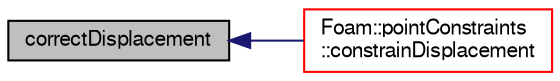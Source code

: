 digraph "correctDisplacement"
{
  bgcolor="transparent";
  edge [fontname="FreeSans",fontsize="10",labelfontname="FreeSans",labelfontsize="10"];
  node [fontname="FreeSans",fontsize="10",shape=record];
  rankdir="LR";
  Node1 [label="correctDisplacement",height=0.2,width=0.4,color="black", fillcolor="grey75", style="filled" fontcolor="black"];
  Node1 -> Node2 [dir="back",color="midnightblue",fontsize="10",style="solid",fontname="FreeSans"];
  Node2 [label="Foam::pointConstraints\l::constrainDisplacement",height=0.2,width=0.4,color="red",URL="$a01816.html#aed9f62ddc435fe487cb9d0dbbbcb3d3b",tooltip="Apply boundary conditions (single-patch constraints),. "];
}
